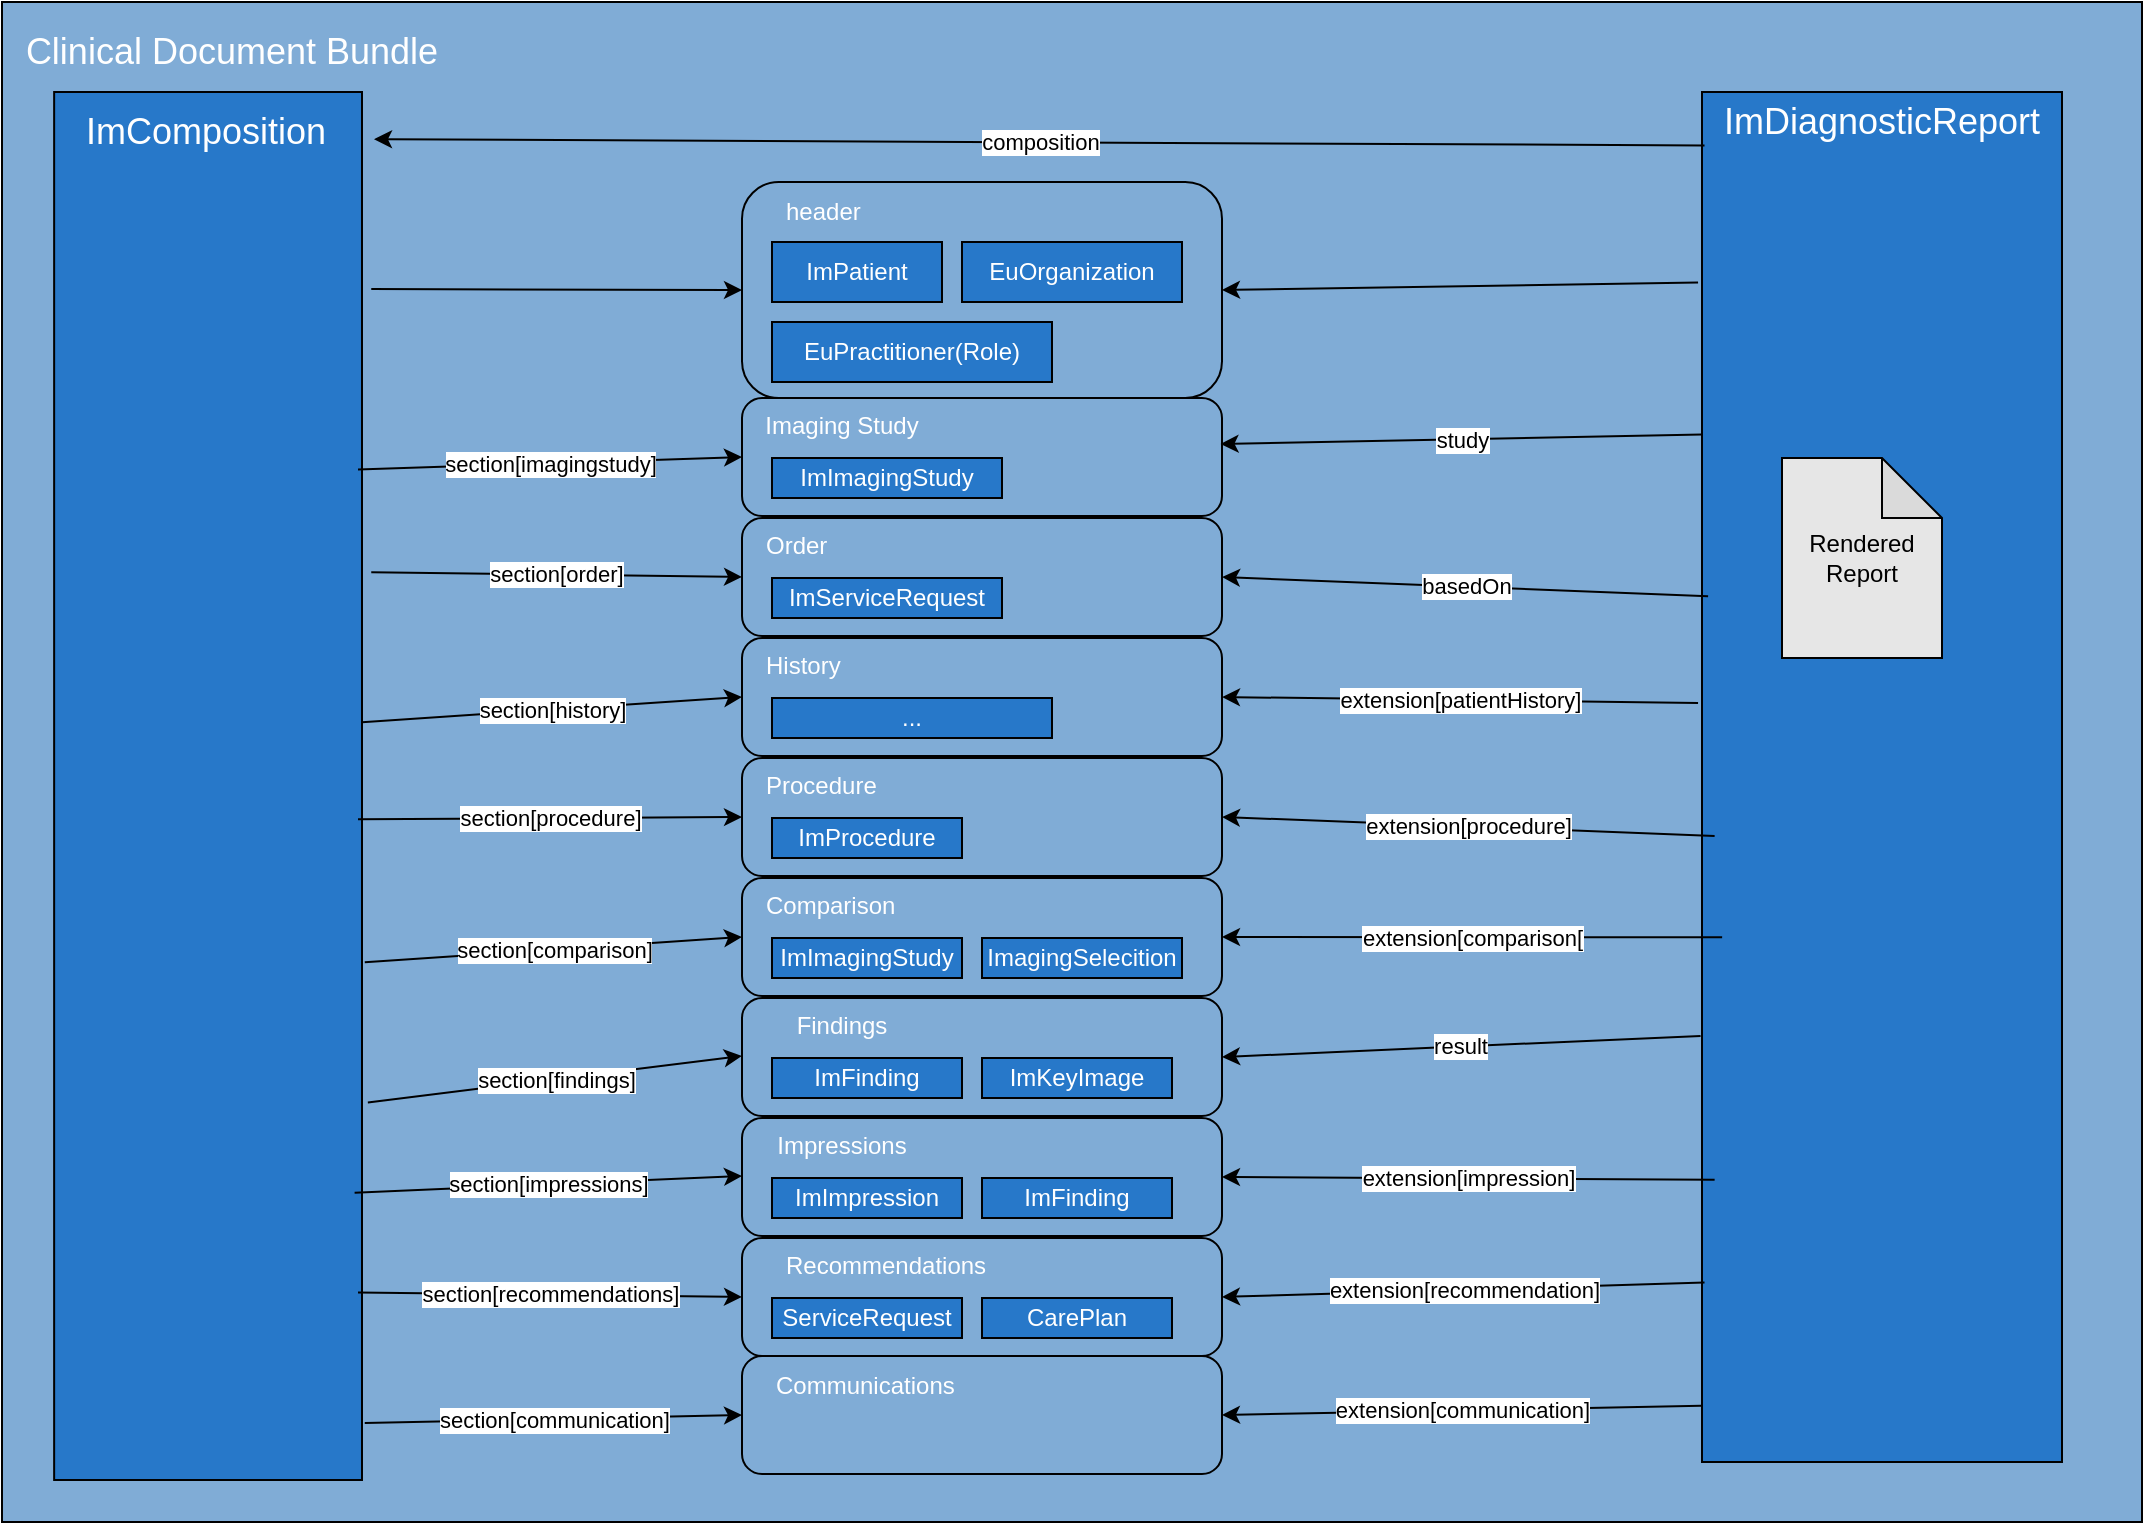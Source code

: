 <mxfile>
    <diagram id="GixicQtKUioVNLgyKIU9" name="Page-1">
        <mxGraphModel dx="2247" dy="948" grid="1" gridSize="10" guides="1" tooltips="1" connect="1" arrows="1" fold="1" page="1" pageScale="1" pageWidth="850" pageHeight="1100" math="0" shadow="0">
            <root>
                <mxCell id="0"/>
                <mxCell id="1" parent="0"/>
                <mxCell id="11" value="" style="rounded=0;whiteSpace=wrap;html=1;align=left;fillColor=#80ACD6;" vertex="1" parent="1">
                    <mxGeometry x="10" y="10" width="1070" height="760" as="geometry"/>
                </mxCell>
                <mxCell id="58" value="" style="rounded=1;whiteSpace=wrap;html=1;arcSize=17;fillColor=#80ACD6;" vertex="1" parent="1">
                    <mxGeometry x="380" y="208" width="240" height="59" as="geometry"/>
                </mxCell>
                <mxCell id="4" value="&lt;p&gt;&lt;br&gt;&lt;/p&gt;" style="whiteSpace=wrap;html=1;fillColor=#2778C9;strokeColor=#000000;" vertex="1" parent="1">
                    <mxGeometry x="860" y="55" width="180" height="685" as="geometry"/>
                </mxCell>
                <mxCell id="5" value="Rendered&lt;div&gt;Report&lt;/div&gt;" style="shape=note;whiteSpace=wrap;html=1;backgroundOutline=1;darkOpacity=0.05;fillColor=#E6E6E6;" vertex="1" parent="1">
                    <mxGeometry x="900" y="238" width="80" height="100" as="geometry"/>
                </mxCell>
                <mxCell id="12" value="&lt;font style=&quot;font-size: 18px;&quot; color=&quot;#ffffff&quot;&gt;Clinical Document Bundle&lt;/font&gt;" style="text;html=1;align=center;verticalAlign=middle;whiteSpace=wrap;rounded=0;" vertex="1" parent="1">
                    <mxGeometry x="10" y="20" width="230" height="30" as="geometry"/>
                </mxCell>
                <mxCell id="21" value="&lt;font style=&quot;font-size: 18px;&quot; color=&quot;#ffffff&quot;&gt;ImDiagnosticReport&lt;/font&gt;" style="text;html=1;align=center;verticalAlign=middle;whiteSpace=wrap;rounded=0;" vertex="1" parent="1">
                    <mxGeometry x="890" y="55" width="120" height="30" as="geometry"/>
                </mxCell>
                <mxCell id="56" value="&lt;p&gt;&lt;font color=&quot;#ffffff&quot;&gt;ImImagingStudy&lt;/font&gt;&lt;/p&gt;" style="whiteSpace=wrap;html=1;fillColor=#2778C9;strokeColor=#000000;" vertex="1" parent="1">
                    <mxGeometry x="395" y="238" width="115" height="20" as="geometry"/>
                </mxCell>
                <mxCell id="59" value="&lt;font color=&quot;#ffffff&quot;&gt;Imaging Study&lt;/font&gt;" style="text;html=1;align=center;verticalAlign=middle;whiteSpace=wrap;rounded=0;" vertex="1" parent="1">
                    <mxGeometry x="380" y="207" width="100" height="30" as="geometry"/>
                </mxCell>
                <mxCell id="72" value="" style="rounded=1;whiteSpace=wrap;html=1;arcSize=17;fillColor=#80ACD6;" vertex="1" parent="1">
                    <mxGeometry x="380" y="268" width="240" height="59" as="geometry"/>
                </mxCell>
                <mxCell id="73" value="&lt;p&gt;&lt;font color=&quot;#ffffff&quot;&gt;ImServiceRequest&lt;/font&gt;&lt;/p&gt;" style="whiteSpace=wrap;html=1;fillColor=#2778C9;strokeColor=#000000;" vertex="1" parent="1">
                    <mxGeometry x="395" y="298" width="115" height="20" as="geometry"/>
                </mxCell>
                <mxCell id="74" value="&lt;font color=&quot;#ffffff&quot;&gt;Order&lt;/font&gt;" style="text;html=1;align=left;verticalAlign=middle;whiteSpace=wrap;rounded=0;" vertex="1" parent="1">
                    <mxGeometry x="390" y="267" width="90" height="30" as="geometry"/>
                </mxCell>
                <mxCell id="75" value="" style="rounded=1;whiteSpace=wrap;html=1;arcSize=17;fillColor=#80ACD6;" vertex="1" parent="1">
                    <mxGeometry x="380" y="328" width="240" height="59" as="geometry"/>
                </mxCell>
                <mxCell id="76" value="&lt;p&gt;&lt;font color=&quot;#ffffff&quot;&gt;...&lt;/font&gt;&lt;/p&gt;" style="whiteSpace=wrap;html=1;fillColor=#2778C9;strokeColor=#000000;" vertex="1" parent="1">
                    <mxGeometry x="395" y="358" width="140" height="20" as="geometry"/>
                </mxCell>
                <mxCell id="77" value="&lt;font color=&quot;#ffffff&quot;&gt;History&lt;/font&gt;" style="text;html=1;align=left;verticalAlign=middle;whiteSpace=wrap;rounded=0;" vertex="1" parent="1">
                    <mxGeometry x="390" y="327" width="90" height="30" as="geometry"/>
                </mxCell>
                <mxCell id="78" value="" style="rounded=1;whiteSpace=wrap;html=1;arcSize=17;fillColor=#80ACD6;" vertex="1" parent="1">
                    <mxGeometry x="380" y="388" width="240" height="59" as="geometry"/>
                </mxCell>
                <mxCell id="79" value="&lt;p&gt;&lt;font color=&quot;#ffffff&quot;&gt;ImProcedure&lt;/font&gt;&lt;/p&gt;" style="whiteSpace=wrap;html=1;fillColor=#2778C9;strokeColor=#000000;" vertex="1" parent="1">
                    <mxGeometry x="395" y="418" width="95" height="20" as="geometry"/>
                </mxCell>
                <mxCell id="80" value="&lt;font color=&quot;#ffffff&quot;&gt;Procedure&lt;/font&gt;" style="text;html=1;align=left;verticalAlign=middle;whiteSpace=wrap;rounded=0;" vertex="1" parent="1">
                    <mxGeometry x="390" y="387" width="90" height="30" as="geometry"/>
                </mxCell>
                <mxCell id="81" value="" style="rounded=1;whiteSpace=wrap;html=1;arcSize=17;fillColor=#80ACD6;" vertex="1" parent="1">
                    <mxGeometry x="380" y="448" width="240" height="59" as="geometry"/>
                </mxCell>
                <mxCell id="82" value="&lt;p&gt;&lt;font color=&quot;#ffffff&quot;&gt;ImImagingStudy&lt;/font&gt;&lt;/p&gt;" style="whiteSpace=wrap;html=1;fillColor=#2778C9;strokeColor=#000000;" vertex="1" parent="1">
                    <mxGeometry x="395" y="478" width="95" height="20" as="geometry"/>
                </mxCell>
                <mxCell id="83" value="&lt;font color=&quot;#ffffff&quot;&gt;Comparison&lt;/font&gt;" style="text;html=1;align=left;verticalAlign=middle;whiteSpace=wrap;rounded=0;" vertex="1" parent="1">
                    <mxGeometry x="390" y="447" width="90" height="30" as="geometry"/>
                </mxCell>
                <mxCell id="84" value="&lt;p&gt;&lt;font color=&quot;#ffffff&quot;&gt;ImagingSelecition&lt;/font&gt;&lt;/p&gt;" style="whiteSpace=wrap;html=1;fillColor=#2778C9;strokeColor=#000000;" vertex="1" parent="1">
                    <mxGeometry x="500" y="478" width="100" height="20" as="geometry"/>
                </mxCell>
                <mxCell id="86" value="" style="rounded=1;whiteSpace=wrap;html=1;arcSize=17;fillColor=#80ACD6;" vertex="1" parent="1">
                    <mxGeometry x="380" y="508" width="240" height="59" as="geometry"/>
                </mxCell>
                <mxCell id="87" value="&lt;p&gt;&lt;font color=&quot;#ffffff&quot;&gt;ImFinding&lt;/font&gt;&lt;/p&gt;" style="whiteSpace=wrap;html=1;fillColor=#2778C9;strokeColor=#000000;" vertex="1" parent="1">
                    <mxGeometry x="395" y="538" width="95" height="20" as="geometry"/>
                </mxCell>
                <mxCell id="88" value="&lt;font color=&quot;#ffffff&quot;&gt;Findings&lt;/font&gt;" style="text;html=1;align=center;verticalAlign=middle;whiteSpace=wrap;rounded=0;" vertex="1" parent="1">
                    <mxGeometry x="380" y="507" width="100" height="30" as="geometry"/>
                </mxCell>
                <mxCell id="89" value="" style="rounded=1;whiteSpace=wrap;html=1;arcSize=17;fillColor=#80ACD6;" vertex="1" parent="1">
                    <mxGeometry x="380" y="568" width="240" height="59" as="geometry"/>
                </mxCell>
                <mxCell id="90" value="&lt;p&gt;&lt;font color=&quot;#ffffff&quot;&gt;ImImpression&lt;/font&gt;&lt;/p&gt;" style="whiteSpace=wrap;html=1;fillColor=#2778C9;strokeColor=#000000;" vertex="1" parent="1">
                    <mxGeometry x="395" y="598" width="95" height="20" as="geometry"/>
                </mxCell>
                <mxCell id="91" value="&lt;font color=&quot;#ffffff&quot;&gt;Impressions&lt;/font&gt;" style="text;html=1;align=center;verticalAlign=middle;whiteSpace=wrap;rounded=0;" vertex="1" parent="1">
                    <mxGeometry x="380" y="567" width="100" height="30" as="geometry"/>
                </mxCell>
                <mxCell id="92" value="&lt;p&gt;&lt;font color=&quot;#ffffff&quot;&gt;ImFinding&lt;/font&gt;&lt;/p&gt;" style="whiteSpace=wrap;html=1;fillColor=#2778C9;strokeColor=#000000;" vertex="1" parent="1">
                    <mxGeometry x="500" y="598" width="95" height="20" as="geometry"/>
                </mxCell>
                <mxCell id="93" value="" style="rounded=1;whiteSpace=wrap;html=1;arcSize=17;fillColor=#80ACD6;" vertex="1" parent="1">
                    <mxGeometry x="380" y="628" width="240" height="59" as="geometry"/>
                </mxCell>
                <mxCell id="94" value="&lt;p&gt;&lt;font color=&quot;#ffffff&quot;&gt;ServiceRequest&lt;/font&gt;&lt;/p&gt;" style="whiteSpace=wrap;html=1;fillColor=#2778C9;strokeColor=#000000;" vertex="1" parent="1">
                    <mxGeometry x="395" y="658" width="95" height="20" as="geometry"/>
                </mxCell>
                <mxCell id="95" value="&lt;font color=&quot;#ffffff&quot;&gt;Recommendations&lt;/font&gt;" style="text;html=1;align=left;verticalAlign=middle;whiteSpace=wrap;rounded=0;" vertex="1" parent="1">
                    <mxGeometry x="400" y="627" width="160" height="30" as="geometry"/>
                </mxCell>
                <mxCell id="96" value="&lt;p&gt;&lt;font color=&quot;#ffffff&quot;&gt;CarePlan&lt;/font&gt;&lt;/p&gt;" style="whiteSpace=wrap;html=1;fillColor=#2778C9;strokeColor=#000000;" vertex="1" parent="1">
                    <mxGeometry x="500" y="658" width="95" height="20" as="geometry"/>
                </mxCell>
                <mxCell id="97" value="&lt;p&gt;&lt;font color=&quot;#ffffff&quot;&gt;ImKeyImage&lt;/font&gt;&lt;/p&gt;" style="whiteSpace=wrap;html=1;fillColor=#2778C9;strokeColor=#000000;" vertex="1" parent="1">
                    <mxGeometry x="500" y="538" width="95" height="20" as="geometry"/>
                </mxCell>
                <mxCell id="100" value="" style="group" vertex="1" connectable="0" parent="1">
                    <mxGeometry x="30" y="55" width="170" height="694" as="geometry"/>
                </mxCell>
                <mxCell id="7" value="&lt;p&gt;&lt;br&gt;&lt;/p&gt;" style="whiteSpace=wrap;html=1;fillColor=#2778C9;strokeColor=#000000;" vertex="1" parent="100">
                    <mxGeometry x="6.07" width="153.93" height="694" as="geometry"/>
                </mxCell>
                <mxCell id="99" value="&lt;font style=&quot;font-size: 18px;&quot; color=&quot;#ffffff&quot;&gt;ImComposition&lt;/font&gt;" style="text;html=1;align=center;verticalAlign=middle;whiteSpace=wrap;rounded=0;" vertex="1" parent="100">
                    <mxGeometry width="163.93" height="40" as="geometry"/>
                </mxCell>
                <mxCell id="103" value="section[order]" style="edgeStyle=none;html=1;entryX=0;entryY=0.5;entryDx=0;entryDy=0;exitX=1.03;exitY=0.346;exitDx=0;exitDy=0;exitPerimeter=0;" edge="1" parent="1" source="7" target="72">
                    <mxGeometry relative="1" as="geometry">
                        <mxPoint x="203" y="300" as="sourcePoint"/>
                    </mxGeometry>
                </mxCell>
                <mxCell id="104" value="section[history]" style="endArrow=classic;html=1;entryX=0;entryY=0.5;entryDx=0;entryDy=0;exitX=1;exitY=0.454;exitDx=0;exitDy=0;exitPerimeter=0;" edge="1" parent="1" source="7" target="75">
                    <mxGeometry width="50" height="50" relative="1" as="geometry">
                        <mxPoint x="220" y="370" as="sourcePoint"/>
                        <mxPoint x="310" y="220" as="targetPoint"/>
                    </mxGeometry>
                </mxCell>
                <mxCell id="105" value="section[procedure]" style="endArrow=classic;html=1;entryX=0;entryY=0.5;entryDx=0;entryDy=0;exitX=0.987;exitY=0.524;exitDx=0;exitDy=0;exitPerimeter=0;" edge="1" parent="1" source="7" target="78">
                    <mxGeometry width="50" height="50" relative="1" as="geometry">
                        <mxPoint x="210" y="402" as="sourcePoint"/>
                        <mxPoint x="260" y="390" as="targetPoint"/>
                    </mxGeometry>
                </mxCell>
                <mxCell id="108" value="section[comparison]" style="endArrow=classic;html=1;entryX=0;entryY=0.5;entryDx=0;entryDy=0;exitX=1.009;exitY=0.627;exitDx=0;exitDy=0;exitPerimeter=0;" edge="1" parent="1" source="7" target="81">
                    <mxGeometry width="50" height="50" relative="1" as="geometry">
                        <mxPoint x="1040" y="290" as="sourcePoint"/>
                        <mxPoint x="1090" y="240" as="targetPoint"/>
                    </mxGeometry>
                </mxCell>
                <mxCell id="110" value="section[findings]" style="endArrow=classic;html=1;entryX=0;entryY=1;entryDx=0;entryDy=0;exitX=1.019;exitY=0.728;exitDx=0;exitDy=0;exitPerimeter=0;" edge="1" parent="1" source="7" target="88">
                    <mxGeometry width="50" height="50" relative="1" as="geometry">
                        <mxPoint x="1170" y="380" as="sourcePoint"/>
                        <mxPoint x="1220" y="330" as="targetPoint"/>
                    </mxGeometry>
                </mxCell>
                <mxCell id="111" value="section[impressions]" style="endArrow=classic;html=1;entryX=0;entryY=1;entryDx=0;entryDy=0;exitX=0.976;exitY=0.793;exitDx=0;exitDy=0;exitPerimeter=0;" edge="1" parent="1" source="7" target="91">
                    <mxGeometry width="50" height="50" relative="1" as="geometry">
                        <mxPoint x="200" y="610" as="sourcePoint"/>
                        <mxPoint x="990" y="460" as="targetPoint"/>
                    </mxGeometry>
                </mxCell>
                <mxCell id="112" value="section[recommendations]" style="endArrow=classic;html=1;entryX=0;entryY=0.5;entryDx=0;entryDy=0;exitX=0.987;exitY=0.865;exitDx=0;exitDy=0;exitPerimeter=0;" edge="1" parent="1" source="7" target="93">
                    <mxGeometry width="50" height="50" relative="1" as="geometry">
                        <mxPoint x="1200" y="540" as="sourcePoint"/>
                        <mxPoint x="1250" y="490" as="targetPoint"/>
                    </mxGeometry>
                </mxCell>
                <mxCell id="118" value="" style="endArrow=classic;html=1;entryX=0;entryY=0.5;entryDx=0;entryDy=0;exitX=0.987;exitY=0.272;exitDx=0;exitDy=0;exitPerimeter=0;" edge="1" parent="1" source="7" target="58">
                    <mxGeometry relative="1" as="geometry">
                        <mxPoint x="210" y="240" as="sourcePoint"/>
                        <mxPoint x="1150" y="250" as="targetPoint"/>
                    </mxGeometry>
                </mxCell>
                <mxCell id="119" value="section[imagingstudy]" style="edgeLabel;resizable=0;html=1;;align=center;verticalAlign=middle;" connectable="0" vertex="1" parent="118">
                    <mxGeometry relative="1" as="geometry"/>
                </mxCell>
                <mxCell id="134" value="composition" style="endArrow=classic;html=1;entryX=1.039;entryY=0.034;entryDx=0;entryDy=0;entryPerimeter=0;exitX=0.007;exitY=0.039;exitDx=0;exitDy=0;exitPerimeter=0;" edge="1" parent="1" source="4" target="7">
                    <mxGeometry width="50" height="50" relative="1" as="geometry">
                        <mxPoint x="900" y="80" as="sourcePoint"/>
                        <mxPoint x="190" y="80" as="targetPoint"/>
                    </mxGeometry>
                </mxCell>
                <mxCell id="135" value="study" style="endArrow=classic;html=1;entryX=0.997;entryY=0.39;entryDx=0;entryDy=0;entryPerimeter=0;exitX=0;exitY=0.25;exitDx=0;exitDy=0;" edge="1" parent="1" source="4" target="58">
                    <mxGeometry width="50" height="50" relative="1" as="geometry">
                        <mxPoint x="1020" y="180" as="sourcePoint"/>
                        <mxPoint x="1070" y="130" as="targetPoint"/>
                    </mxGeometry>
                </mxCell>
                <mxCell id="136" value="basedOn" style="endArrow=classic;html=1;entryX=1;entryY=0.5;entryDx=0;entryDy=0;exitX=0.017;exitY=0.368;exitDx=0;exitDy=0;exitPerimeter=0;" edge="1" parent="1" source="4" target="72">
                    <mxGeometry width="50" height="50" relative="1" as="geometry">
                        <mxPoint x="650" y="180" as="sourcePoint"/>
                        <mxPoint x="1080" y="140" as="targetPoint"/>
                    </mxGeometry>
                </mxCell>
                <mxCell id="137" value="extension[patientHistory]" style="endArrow=classic;html=1;entryX=1;entryY=0.5;entryDx=0;entryDy=0;exitX=-0.011;exitY=0.446;exitDx=0;exitDy=0;exitPerimeter=0;" edge="1" parent="1" source="4" target="75">
                    <mxGeometry width="50" height="50" relative="1" as="geometry">
                        <mxPoint x="1040" y="200" as="sourcePoint"/>
                        <mxPoint x="1090" y="150" as="targetPoint"/>
                    </mxGeometry>
                </mxCell>
                <mxCell id="138" value="extension[procedure]" style="endArrow=classic;html=1;entryX=1;entryY=0.5;entryDx=0;entryDy=0;exitX=0.035;exitY=0.543;exitDx=0;exitDy=0;exitPerimeter=0;" edge="1" parent="1" source="4" target="78">
                    <mxGeometry width="50" height="50" relative="1" as="geometry">
                        <mxPoint x="1050" y="210" as="sourcePoint"/>
                        <mxPoint x="1100" y="160" as="targetPoint"/>
                    </mxGeometry>
                </mxCell>
                <mxCell id="139" value="extension[comparison[" style="endArrow=classic;html=1;entryX=1;entryY=0.5;entryDx=0;entryDy=0;exitX=0.056;exitY=0.617;exitDx=0;exitDy=0;exitPerimeter=0;" edge="1" parent="1" source="4" target="81">
                    <mxGeometry width="50" height="50" relative="1" as="geometry">
                        <mxPoint x="1060" y="220" as="sourcePoint"/>
                        <mxPoint x="1110" y="170" as="targetPoint"/>
                    </mxGeometry>
                </mxCell>
                <mxCell id="140" value="result" style="endArrow=classic;html=1;entryX=1;entryY=0.5;entryDx=0;entryDy=0;exitX=-0.004;exitY=0.689;exitDx=0;exitDy=0;exitPerimeter=0;" edge="1" parent="1" source="4" target="86">
                    <mxGeometry width="50" height="50" relative="1" as="geometry">
                        <mxPoint x="1070" y="230" as="sourcePoint"/>
                        <mxPoint x="1120" y="180" as="targetPoint"/>
                    </mxGeometry>
                </mxCell>
                <mxCell id="141" value="extension[impression]" style="endArrow=classic;html=1;entryX=1;entryY=0.5;entryDx=0;entryDy=0;exitX=0.035;exitY=0.794;exitDx=0;exitDy=0;exitPerimeter=0;" edge="1" parent="1" source="4" target="89">
                    <mxGeometry width="50" height="50" relative="1" as="geometry">
                        <mxPoint x="1080" y="240" as="sourcePoint"/>
                        <mxPoint x="1130" y="190" as="targetPoint"/>
                    </mxGeometry>
                </mxCell>
                <mxCell id="142" value="extension[recommendation]" style="endArrow=classic;html=1;entryX=1;entryY=0.5;entryDx=0;entryDy=0;exitX=0.007;exitY=0.869;exitDx=0;exitDy=0;exitPerimeter=0;" edge="1" parent="1" source="4" target="93">
                    <mxGeometry width="50" height="50" relative="1" as="geometry">
                        <mxPoint x="1090" y="250" as="sourcePoint"/>
                        <mxPoint x="1140" y="200" as="targetPoint"/>
                    </mxGeometry>
                </mxCell>
                <mxCell id="143" value="" style="rounded=1;whiteSpace=wrap;html=1;arcSize=17;fillColor=#80ACD6;" vertex="1" parent="1">
                    <mxGeometry x="380" y="687" width="240" height="59" as="geometry"/>
                </mxCell>
                <mxCell id="144" value="&lt;font color=&quot;#ffffff&quot;&gt;Communications&lt;/font&gt;" style="text;html=1;align=left;verticalAlign=middle;whiteSpace=wrap;rounded=0;" vertex="1" parent="1">
                    <mxGeometry x="395" y="687" width="160" height="30" as="geometry"/>
                </mxCell>
                <mxCell id="145" value="extension[communication]" style="endArrow=classic;html=1;entryX=1;entryY=0.5;entryDx=0;entryDy=0;exitX=-0.002;exitY=0.959;exitDx=0;exitDy=0;exitPerimeter=0;" edge="1" parent="1" source="4" target="143">
                    <mxGeometry width="50" height="50" relative="1" as="geometry">
                        <mxPoint x="920" y="298" as="sourcePoint"/>
                        <mxPoint x="580" y="547" as="targetPoint"/>
                    </mxGeometry>
                </mxCell>
                <mxCell id="146" value="" style="rounded=1;whiteSpace=wrap;html=1;arcSize=17;fillColor=#80ACD6;" vertex="1" parent="1">
                    <mxGeometry x="380" y="100" width="240" height="108" as="geometry"/>
                </mxCell>
                <mxCell id="147" value="&lt;font color=&quot;#ffffff&quot;&gt;header&lt;/font&gt;" style="text;html=1;align=left;verticalAlign=middle;whiteSpace=wrap;rounded=0;" vertex="1" parent="1">
                    <mxGeometry x="400" y="100" width="70" height="30" as="geometry"/>
                </mxCell>
                <mxCell id="8" value="&lt;p&gt;&lt;font color=&quot;#ffffff&quot;&gt;ImPatient&lt;/font&gt;&lt;/p&gt;" style="whiteSpace=wrap;html=1;fillColor=#2778C9;strokeColor=#000000;" vertex="1" parent="1">
                    <mxGeometry x="395" y="130" width="85" height="30" as="geometry"/>
                </mxCell>
                <mxCell id="10" value="&lt;p&gt;&lt;font color=&quot;#ffffff&quot;&gt;EuOrganization&lt;/font&gt;&lt;/p&gt;" style="whiteSpace=wrap;html=1;fillColor=#2778C9;strokeColor=#000000;" vertex="1" parent="1">
                    <mxGeometry x="490" y="130" width="110" height="30" as="geometry"/>
                </mxCell>
                <mxCell id="9" value="&lt;p&gt;&lt;font color=&quot;#ffffff&quot;&gt;EuPractitioner(Role)&lt;/font&gt;&lt;/p&gt;" style="whiteSpace=wrap;html=1;fillColor=#2778C9;strokeColor=#000000;" vertex="1" parent="1">
                    <mxGeometry x="395" y="170" width="140" height="30" as="geometry"/>
                </mxCell>
                <mxCell id="150" value="section[communication]" style="endArrow=classic;html=1;entryX=0;entryY=0.5;entryDx=0;entryDy=0;exitX=1.009;exitY=0.959;exitDx=0;exitDy=0;exitPerimeter=0;" edge="1" parent="1" source="7" target="143">
                    <mxGeometry width="50" height="50" relative="1" as="geometry">
                        <mxPoint x="198" y="665" as="sourcePoint"/>
                        <mxPoint x="390" y="668" as="targetPoint"/>
                    </mxGeometry>
                </mxCell>
                <mxCell id="151" value="" style="endArrow=classic;html=1;entryX=0;entryY=0.5;entryDx=0;entryDy=0;exitX=1.03;exitY=0.142;exitDx=0;exitDy=0;exitPerimeter=0;" edge="1" parent="1" source="7" target="146">
                    <mxGeometry width="50" height="50" relative="1" as="geometry">
                        <mxPoint x="-250" y="290" as="sourcePoint"/>
                        <mxPoint x="-200" y="240" as="targetPoint"/>
                    </mxGeometry>
                </mxCell>
                <mxCell id="152" value="" style="endArrow=classic;html=1;entryX=1;entryY=0.5;entryDx=0;entryDy=0;exitX=-0.011;exitY=0.139;exitDx=0;exitDy=0;exitPerimeter=0;" edge="1" parent="1" source="4" target="146">
                    <mxGeometry width="50" height="50" relative="1" as="geometry">
                        <mxPoint x="630" y="30" as="sourcePoint"/>
                        <mxPoint x="680" y="-20" as="targetPoint"/>
                    </mxGeometry>
                </mxCell>
            </root>
        </mxGraphModel>
    </diagram>
</mxfile>